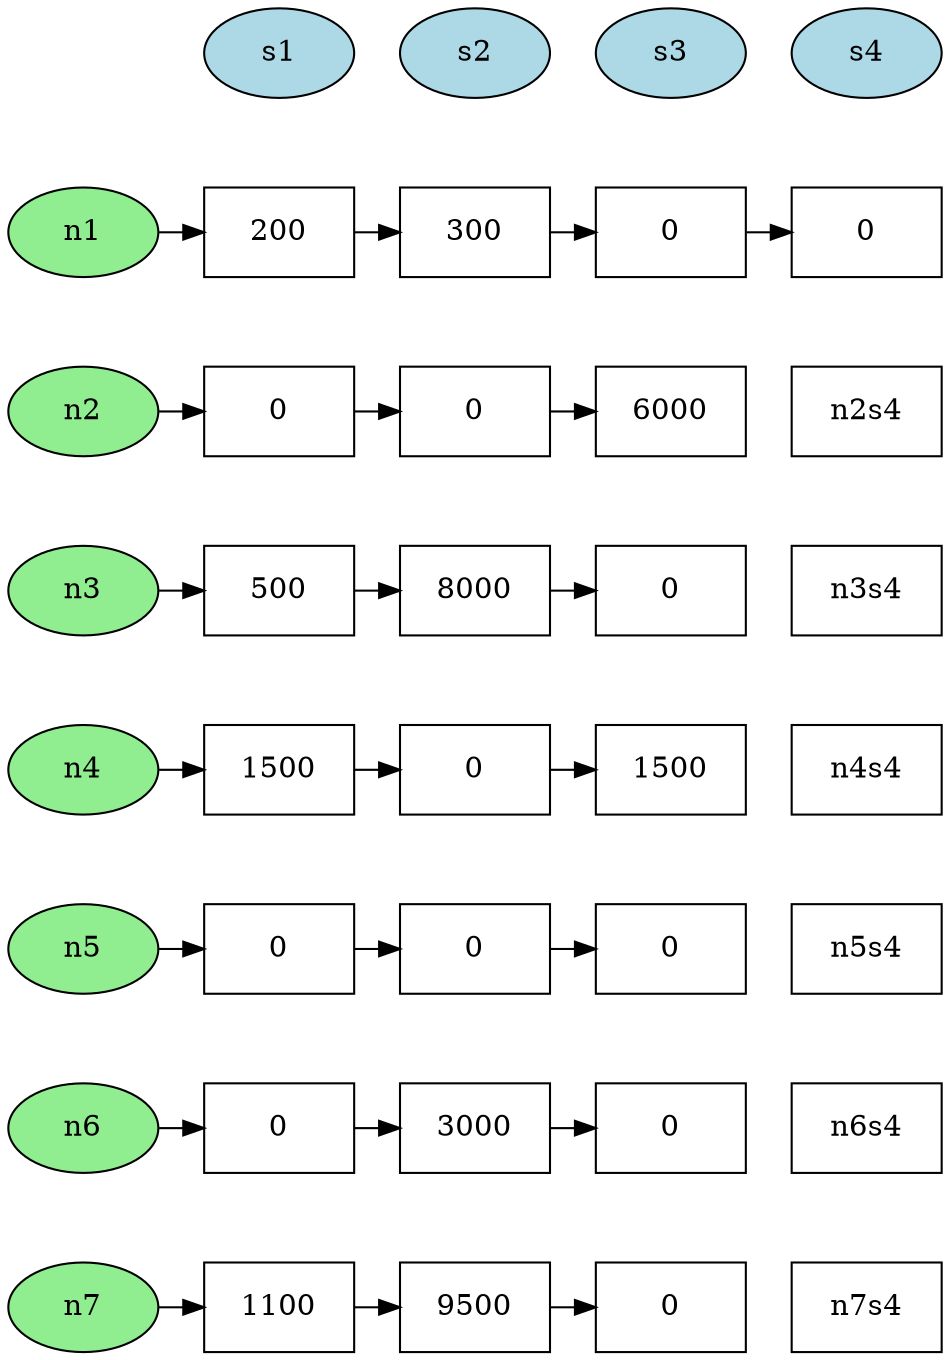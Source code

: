 digraph G {
    node [shape=box, width=1, height=0.6];
    graph [splines=false, nodesep=0.3, ranksep=0.6];

    s1 [label="s1", shape=ellipse, style=filled, fillcolor=lightblue];
    s2 [label="s2", shape=ellipse, style=filled, fillcolor=lightblue];
    s3 [label="s3", shape=ellipse, style=filled, fillcolor=lightblue];
    s4 [label="s4", shape=ellipse, style=filled, fillcolor=lightblue];

    // Cabecera filas (estaciones)
    n1 [label="n1", shape=ellipse, style=filled, fillcolor=lightgreen];
    n2 [label="n2", shape=ellipse, style=filled, fillcolor=lightgreen];
    n3 [label="n3", shape=ellipse, style=filled, fillcolor=lightgreen];
    n4 [label="n4", shape=ellipse, style=filled, fillcolor=lightgreen];
    n5 [label="n5", shape=ellipse, style=filled, fillcolor=lightgreen];
    n6 [label="n6", shape=ellipse, style=filled, fillcolor=lightgreen];
    n7 [label="n7", shape=ellipse, style=filled, fillcolor=lightgreen];

    // Matriz (nodo por celda con valor)
    n1s1 [label="200"];
    n1s2 [label="300"];
    n1s3 [label="0"];
    n1s4 [label="0"];
    n2s1 [label="0"];
    n2s2 [label="0"];
    n2s3 [label="6000"];
    n3s1 [label="500"];
    n3s2 [label="8000"];
    n3s3 [label="0"];
    n4s1 [label="1500"];
    n4s2 [label="0"];
    n4s3 [label="1500"];
    n5s1 [label="0"];
    n5s2 [label="0"];
    n5s3 [label="0"];
    n6s1 [label="0"];
    n6s2 [label="3000"];
    n6s3 [label="0"];
    n7s1 [label="1100"];
    n7s2 [label="9500"];
    n7s3 [label="0"];

    // Alineación en filas
    {rank=same; vacio s1 s2 s3 s4}
    {rank=same; n1 n1s1 n1s2 n1s3 n1s4}
    {rank=same; n2 n2s1 n2s2 n2s3}
    {rank=same; n3 n3s1 n3s2 n3s3}
    {rank=same; n4 n4s1 n4s2 n4s3}
    {rank=same; n5 n5s1 n5s2 n5s3}
    {rank=same; n6 n6s1 n6s2 n6s3}
    {rank=same; n7 n7s1 n7s2 n7s3}

    // Conexiones horizontales
    n1 -> n1s1 -> n1s2 -> n1s3 -> n1s4;
    n2 -> n2s1 -> n2s2 -> n2s3;
    n3 -> n3s1 -> n3s2 -> n3s3;
    n4 -> n4s1 -> n4s2 -> n4s3;
    n5 -> n5s1 -> n5s2 -> n5s3;
    n6 -> n6s1 -> n6s2 -> n6s3;
    n7 -> n7s1 -> n7s2 -> n7s3;
    vacio -> s1 -> s2 -> s3 -> s4 [style=invis];

    // Conexiones verticales invisibles para ordenar la matriz
    vacio -> n1 -> n2 -> n3 -> n4 -> n5 -> n6 -> n7 [style=invis];
    s1 -> n1s1 -> n2s1 -> n3s1 -> n4s1 -> n5s1 -> n6s1 -> n7s1 [style=invis];
    s2 -> n1s2 -> n2s2 -> n3s2 -> n4s2 -> n5s2 -> n6s2 -> n7s2 [style=invis];
    s3 -> n1s3 -> n2s3 -> n3s3 -> n4s3 -> n5s3 -> n6s3 -> n7s3 [style=invis];
    s4 -> n1s4 -> n2s4 -> n3s4 -> n4s4 -> n5s4 -> n6s4 -> n7s4 [style=invis];

    vacio [label="", style=invis, width=0.1];
}
